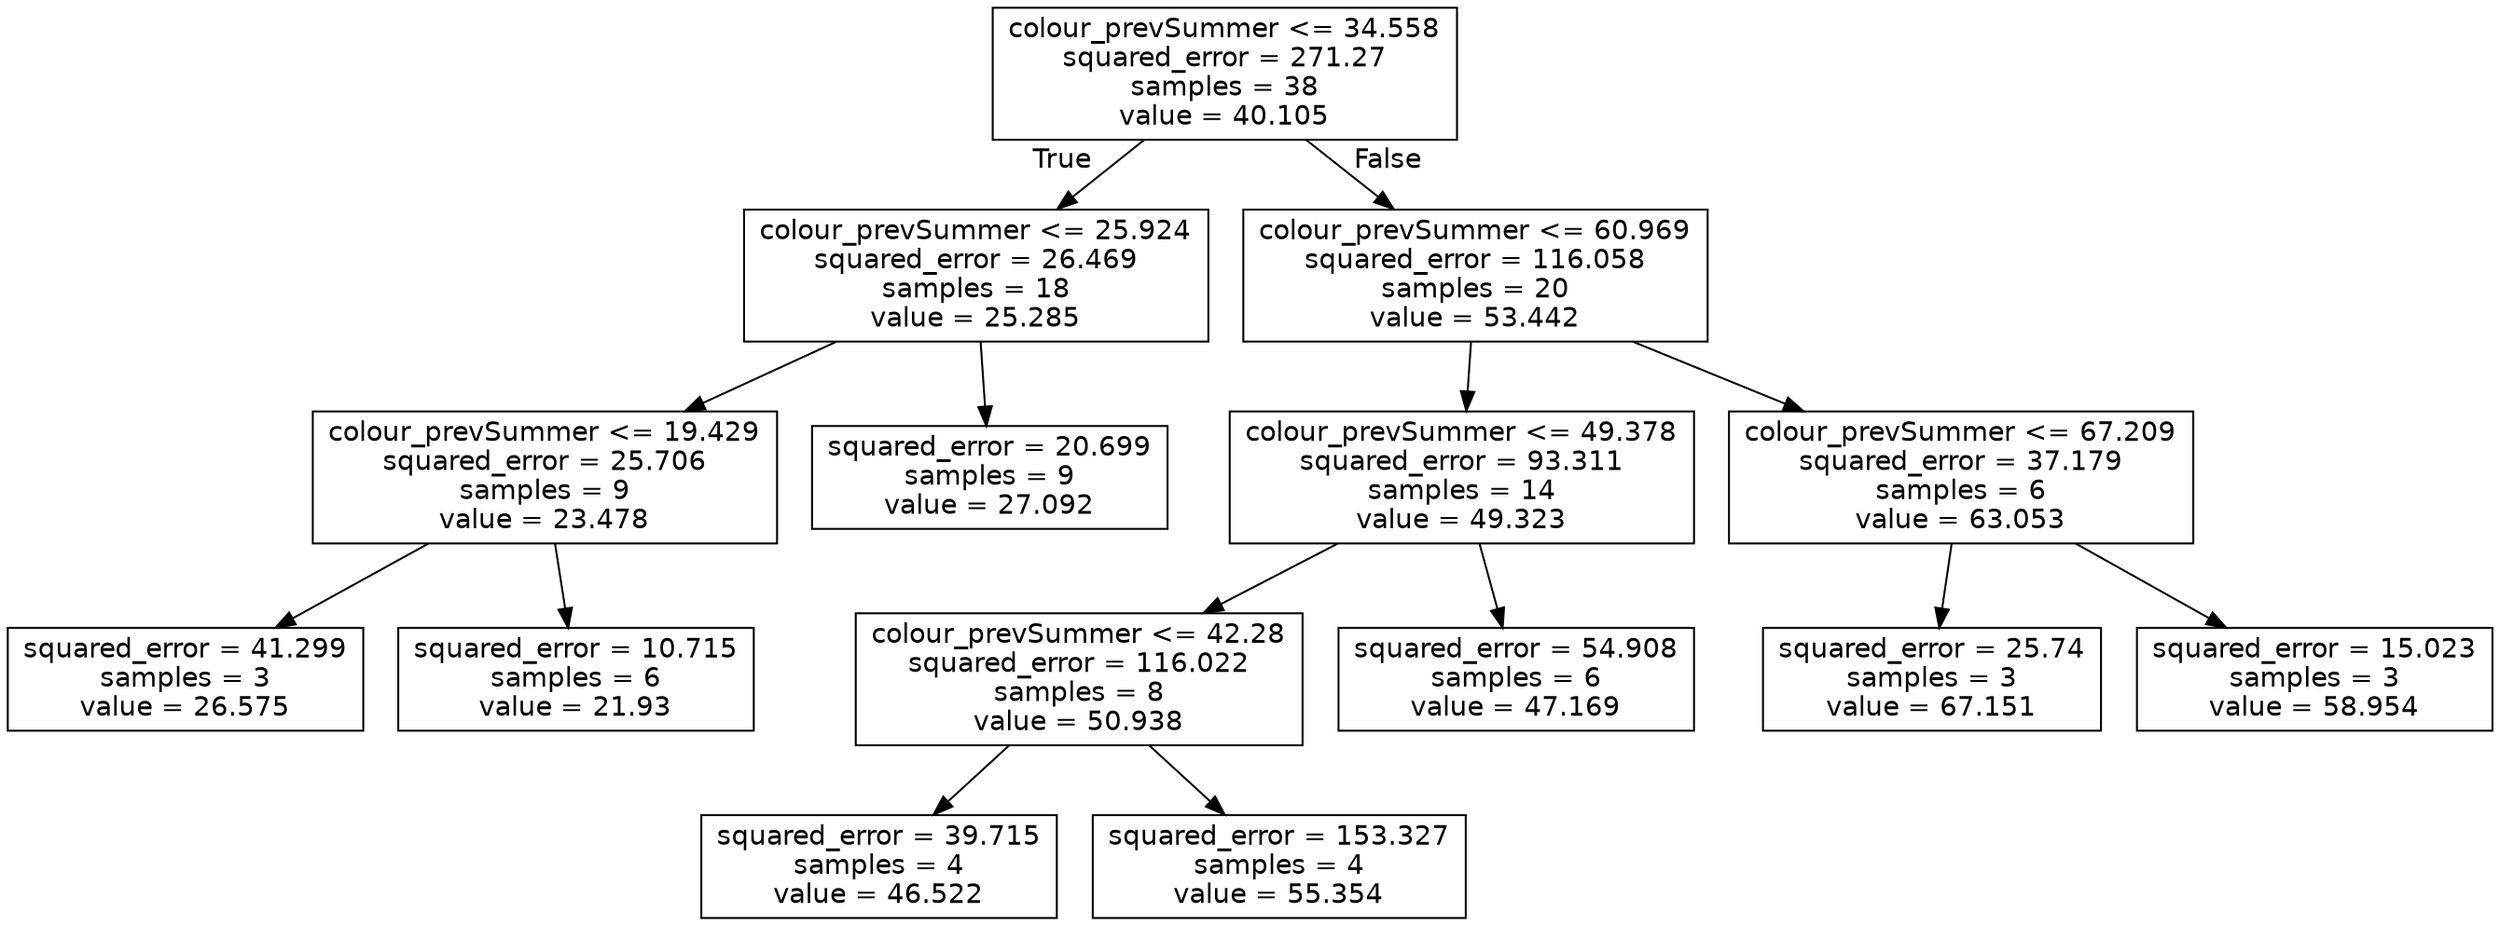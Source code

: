 digraph Tree {
node [shape=box, fontname="helvetica"] ;
edge [fontname="helvetica"] ;
0 [label="colour_prevSummer <= 34.558\nsquared_error = 271.27\nsamples = 38\nvalue = 40.105"] ;
1 [label="colour_prevSummer <= 25.924\nsquared_error = 26.469\nsamples = 18\nvalue = 25.285"] ;
0 -> 1 [labeldistance=2.5, labelangle=45, headlabel="True"] ;
7 [label="colour_prevSummer <= 19.429\nsquared_error = 25.706\nsamples = 9\nvalue = 23.478"] ;
1 -> 7 ;
13 [label="squared_error = 41.299\nsamples = 3\nvalue = 26.575"] ;
7 -> 13 ;
14 [label="squared_error = 10.715\nsamples = 6\nvalue = 21.93"] ;
7 -> 14 ;
8 [label="squared_error = 20.699\nsamples = 9\nvalue = 27.092"] ;
1 -> 8 ;
2 [label="colour_prevSummer <= 60.969\nsquared_error = 116.058\nsamples = 20\nvalue = 53.442"] ;
0 -> 2 [labeldistance=2.5, labelangle=-45, headlabel="False"] ;
3 [label="colour_prevSummer <= 49.378\nsquared_error = 93.311\nsamples = 14\nvalue = 49.323"] ;
2 -> 3 ;
9 [label="colour_prevSummer <= 42.28\nsquared_error = 116.022\nsamples = 8\nvalue = 50.938"] ;
3 -> 9 ;
11 [label="squared_error = 39.715\nsamples = 4\nvalue = 46.522"] ;
9 -> 11 ;
12 [label="squared_error = 153.327\nsamples = 4\nvalue = 55.354"] ;
9 -> 12 ;
10 [label="squared_error = 54.908\nsamples = 6\nvalue = 47.169"] ;
3 -> 10 ;
4 [label="colour_prevSummer <= 67.209\nsquared_error = 37.179\nsamples = 6\nvalue = 63.053"] ;
2 -> 4 ;
5 [label="squared_error = 25.74\nsamples = 3\nvalue = 67.151"] ;
4 -> 5 ;
6 [label="squared_error = 15.023\nsamples = 3\nvalue = 58.954"] ;
4 -> 6 ;
}